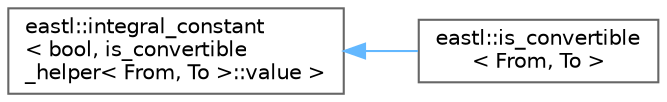 digraph "类继承关系图"
{
 // LATEX_PDF_SIZE
  bgcolor="transparent";
  edge [fontname=Helvetica,fontsize=10,labelfontname=Helvetica,labelfontsize=10];
  node [fontname=Helvetica,fontsize=10,shape=box,height=0.2,width=0.4];
  rankdir="LR";
  Node0 [id="Node000000",label="eastl::integral_constant\l\< bool, is_convertible\l_helper\< From, To \>::value \>",height=0.2,width=0.4,color="grey40", fillcolor="white", style="filled",URL="$structeastl_1_1integral__constant.html",tooltip=" "];
  Node0 -> Node1 [id="edge775_Node000000_Node000001",dir="back",color="steelblue1",style="solid",tooltip=" "];
  Node1 [id="Node000001",label="eastl::is_convertible\l\< From, To \>",height=0.2,width=0.4,color="grey40", fillcolor="white", style="filled",URL="$structeastl_1_1is__convertible.html",tooltip=" "];
}
